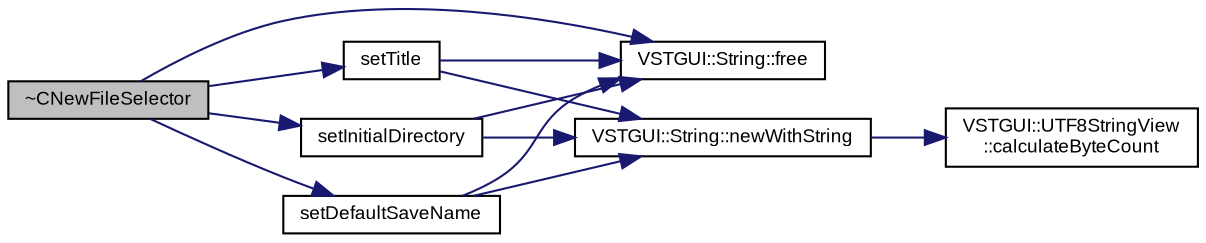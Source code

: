 digraph "~CNewFileSelector"
{
  bgcolor="transparent";
  edge [fontname="Arial",fontsize="9",labelfontname="Arial",labelfontsize="9"];
  node [fontname="Arial",fontsize="9",shape=record];
  rankdir="LR";
  Node1 [label="~CNewFileSelector",height=0.2,width=0.4,color="black", fillcolor="grey75", style="filled" fontcolor="black"];
  Node1 -> Node2 [color="midnightblue",fontsize="9",style="solid",fontname="Arial"];
  Node2 [label="setTitle",height=0.2,width=0.4,color="black",URL="$class_v_s_t_g_u_i_1_1_c_new_file_selector.html#afb2daf6d961426423c66598fd8c7f55b",tooltip="set title of file selector "];
  Node2 -> Node3 [color="midnightblue",fontsize="9",style="solid",fontname="Arial"];
  Node3 [label="VSTGUI::String::free",height=0.2,width=0.4,color="black",URL="$namespace_v_s_t_g_u_i_1_1_string.html#af30ee7f201c1f86d9aceb849d6d08fbf"];
  Node2 -> Node4 [color="midnightblue",fontsize="9",style="solid",fontname="Arial"];
  Node4 [label="VSTGUI::String::newWithString",height=0.2,width=0.4,color="black",URL="$namespace_v_s_t_g_u_i_1_1_string.html#a83745b23a3d48e4f1e69950977918803"];
  Node4 -> Node5 [color="midnightblue",fontsize="9",style="solid",fontname="Arial"];
  Node5 [label="VSTGUI::UTF8StringView\l::calculateByteCount",height=0.2,width=0.4,color="black",URL="$class_v_s_t_g_u_i_1_1_u_t_f8_string_view.html#a67b9d83785a9c0fc5a668303de116803"];
  Node1 -> Node6 [color="midnightblue",fontsize="9",style="solid",fontname="Arial"];
  Node6 [label="setInitialDirectory",height=0.2,width=0.4,color="black",URL="$class_v_s_t_g_u_i_1_1_c_new_file_selector.html#ab41f599b1a51e1f384637f21a7770cc0",tooltip="set initial directory (UTF8 string) "];
  Node6 -> Node3 [color="midnightblue",fontsize="9",style="solid",fontname="Arial"];
  Node6 -> Node4 [color="midnightblue",fontsize="9",style="solid",fontname="Arial"];
  Node1 -> Node7 [color="midnightblue",fontsize="9",style="solid",fontname="Arial"];
  Node7 [label="setDefaultSaveName",height=0.2,width=0.4,color="black",URL="$class_v_s_t_g_u_i_1_1_c_new_file_selector.html#a8a6ffb70c424c6e5c03264c31ce366e3",tooltip="set initial save name (UTF8 string) "];
  Node7 -> Node3 [color="midnightblue",fontsize="9",style="solid",fontname="Arial"];
  Node7 -> Node4 [color="midnightblue",fontsize="9",style="solid",fontname="Arial"];
  Node1 -> Node3 [color="midnightblue",fontsize="9",style="solid",fontname="Arial"];
}
